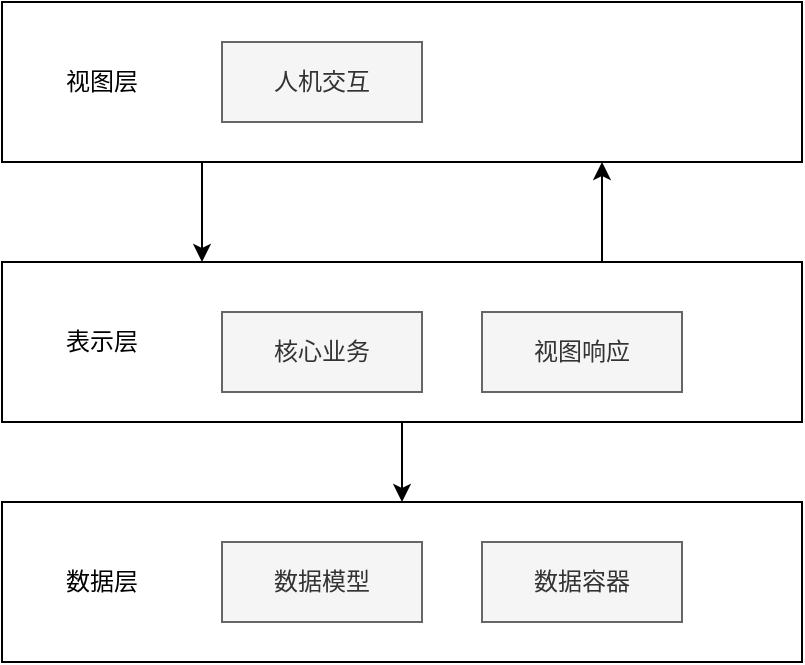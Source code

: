 <mxfile version="20.8.20" type="github">
  <diagram name="第 1 页" id="u4ww8j1_7Hv_Cx-3vxfC">
    <mxGraphModel dx="1434" dy="796" grid="1" gridSize="10" guides="1" tooltips="1" connect="1" arrows="1" fold="1" page="1" pageScale="1" pageWidth="827" pageHeight="1169" math="0" shadow="0">
      <root>
        <mxCell id="0" />
        <mxCell id="1" parent="0" />
        <mxCell id="_6lE9G946ikzvOEoadkW-3" value="" style="whiteSpace=wrap;html=1;align=center;" vertex="1" parent="1">
          <mxGeometry x="140" y="400" width="400" height="80" as="geometry" />
        </mxCell>
        <mxCell id="_6lE9G946ikzvOEoadkW-4" value="数据层" style="text;html=1;strokeColor=none;fillColor=none;align=center;verticalAlign=middle;whiteSpace=wrap;rounded=0;" vertex="1" parent="1">
          <mxGeometry x="160" y="425" width="60" height="30" as="geometry" />
        </mxCell>
        <mxCell id="_6lE9G946ikzvOEoadkW-5" value="数据模型" style="whiteSpace=wrap;html=1;align=center;fillColor=#f5f5f5;fontColor=#333333;strokeColor=#666666;" vertex="1" parent="1">
          <mxGeometry x="250" y="420" width="100" height="40" as="geometry" />
        </mxCell>
        <mxCell id="_6lE9G946ikzvOEoadkW-7" value="数据容器" style="whiteSpace=wrap;html=1;align=center;fillColor=#f5f5f5;fontColor=#333333;strokeColor=#666666;" vertex="1" parent="1">
          <mxGeometry x="380" y="420" width="100" height="40" as="geometry" />
        </mxCell>
        <mxCell id="_6lE9G946ikzvOEoadkW-19" style="edgeStyle=orthogonalEdgeStyle;rounded=0;orthogonalLoop=1;jettySize=auto;html=1;exitX=0.5;exitY=1;exitDx=0;exitDy=0;entryX=0.5;entryY=0;entryDx=0;entryDy=0;" edge="1" parent="1" source="_6lE9G946ikzvOEoadkW-8" target="_6lE9G946ikzvOEoadkW-3">
          <mxGeometry relative="1" as="geometry" />
        </mxCell>
        <mxCell id="_6lE9G946ikzvOEoadkW-20" style="edgeStyle=orthogonalEdgeStyle;rounded=0;orthogonalLoop=1;jettySize=auto;html=1;exitX=0.75;exitY=0;exitDx=0;exitDy=0;entryX=0.75;entryY=1;entryDx=0;entryDy=0;" edge="1" parent="1" source="_6lE9G946ikzvOEoadkW-8" target="_6lE9G946ikzvOEoadkW-13">
          <mxGeometry relative="1" as="geometry" />
        </mxCell>
        <mxCell id="_6lE9G946ikzvOEoadkW-8" value="" style="whiteSpace=wrap;html=1;align=center;" vertex="1" parent="1">
          <mxGeometry x="140" y="280" width="400" height="80" as="geometry" />
        </mxCell>
        <mxCell id="_6lE9G946ikzvOEoadkW-9" value="表示层" style="text;html=1;strokeColor=none;fillColor=none;align=center;verticalAlign=middle;whiteSpace=wrap;rounded=0;" vertex="1" parent="1">
          <mxGeometry x="160" y="305" width="60" height="30" as="geometry" />
        </mxCell>
        <mxCell id="_6lE9G946ikzvOEoadkW-11" value="核心业务" style="whiteSpace=wrap;html=1;align=center;fillColor=#f5f5f5;fontColor=#333333;strokeColor=#666666;" vertex="1" parent="1">
          <mxGeometry x="250" y="305" width="100" height="40" as="geometry" />
        </mxCell>
        <mxCell id="_6lE9G946ikzvOEoadkW-17" style="edgeStyle=orthogonalEdgeStyle;rounded=0;orthogonalLoop=1;jettySize=auto;html=1;exitX=0.25;exitY=1;exitDx=0;exitDy=0;entryX=0.25;entryY=0;entryDx=0;entryDy=0;" edge="1" parent="1" source="_6lE9G946ikzvOEoadkW-13" target="_6lE9G946ikzvOEoadkW-8">
          <mxGeometry relative="1" as="geometry" />
        </mxCell>
        <mxCell id="_6lE9G946ikzvOEoadkW-13" value="" style="whiteSpace=wrap;html=1;align=center;" vertex="1" parent="1">
          <mxGeometry x="140" y="150" width="400" height="80" as="geometry" />
        </mxCell>
        <mxCell id="_6lE9G946ikzvOEoadkW-14" value="视图层" style="text;html=1;strokeColor=none;fillColor=none;align=center;verticalAlign=middle;whiteSpace=wrap;rounded=0;" vertex="1" parent="1">
          <mxGeometry x="160" y="175" width="60" height="30" as="geometry" />
        </mxCell>
        <mxCell id="_6lE9G946ikzvOEoadkW-15" value="人机交互" style="whiteSpace=wrap;html=1;align=center;fillColor=#f5f5f5;fontColor=#333333;strokeColor=#666666;" vertex="1" parent="1">
          <mxGeometry x="250" y="170" width="100" height="40" as="geometry" />
        </mxCell>
        <mxCell id="_6lE9G946ikzvOEoadkW-16" value="视图响应" style="whiteSpace=wrap;html=1;align=center;fillColor=#f5f5f5;fontColor=#333333;strokeColor=#666666;" vertex="1" parent="1">
          <mxGeometry x="380" y="305" width="100" height="40" as="geometry" />
        </mxCell>
      </root>
    </mxGraphModel>
  </diagram>
</mxfile>
